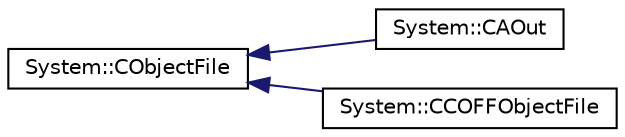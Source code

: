 digraph G
{
  edge [fontname="Helvetica",fontsize="10",labelfontname="Helvetica",labelfontsize="10"];
  node [fontname="Helvetica",fontsize="10",shape=record];
  rankdir="LR";
  Node1 [label="System::CObjectFile",height=0.2,width=0.4,color="black", fillcolor="white", style="filled",URL="$class_system_1_1_c_object_file.html"];
  Node1 -> Node2 [dir="back",color="midnightblue",fontsize="10",style="solid",fontname="Helvetica"];
  Node2 [label="System::CAOut",height=0.2,width=0.4,color="black", fillcolor="white", style="filled",URL="$class_system_1_1_c_a_out.html"];
  Node1 -> Node3 [dir="back",color="midnightblue",fontsize="10",style="solid",fontname="Helvetica"];
  Node3 [label="System::CCOFFObjectFile",height=0.2,width=0.4,color="black", fillcolor="white", style="filled",URL="$class_system_1_1_c_c_o_f_f_object_file.html"];
}
